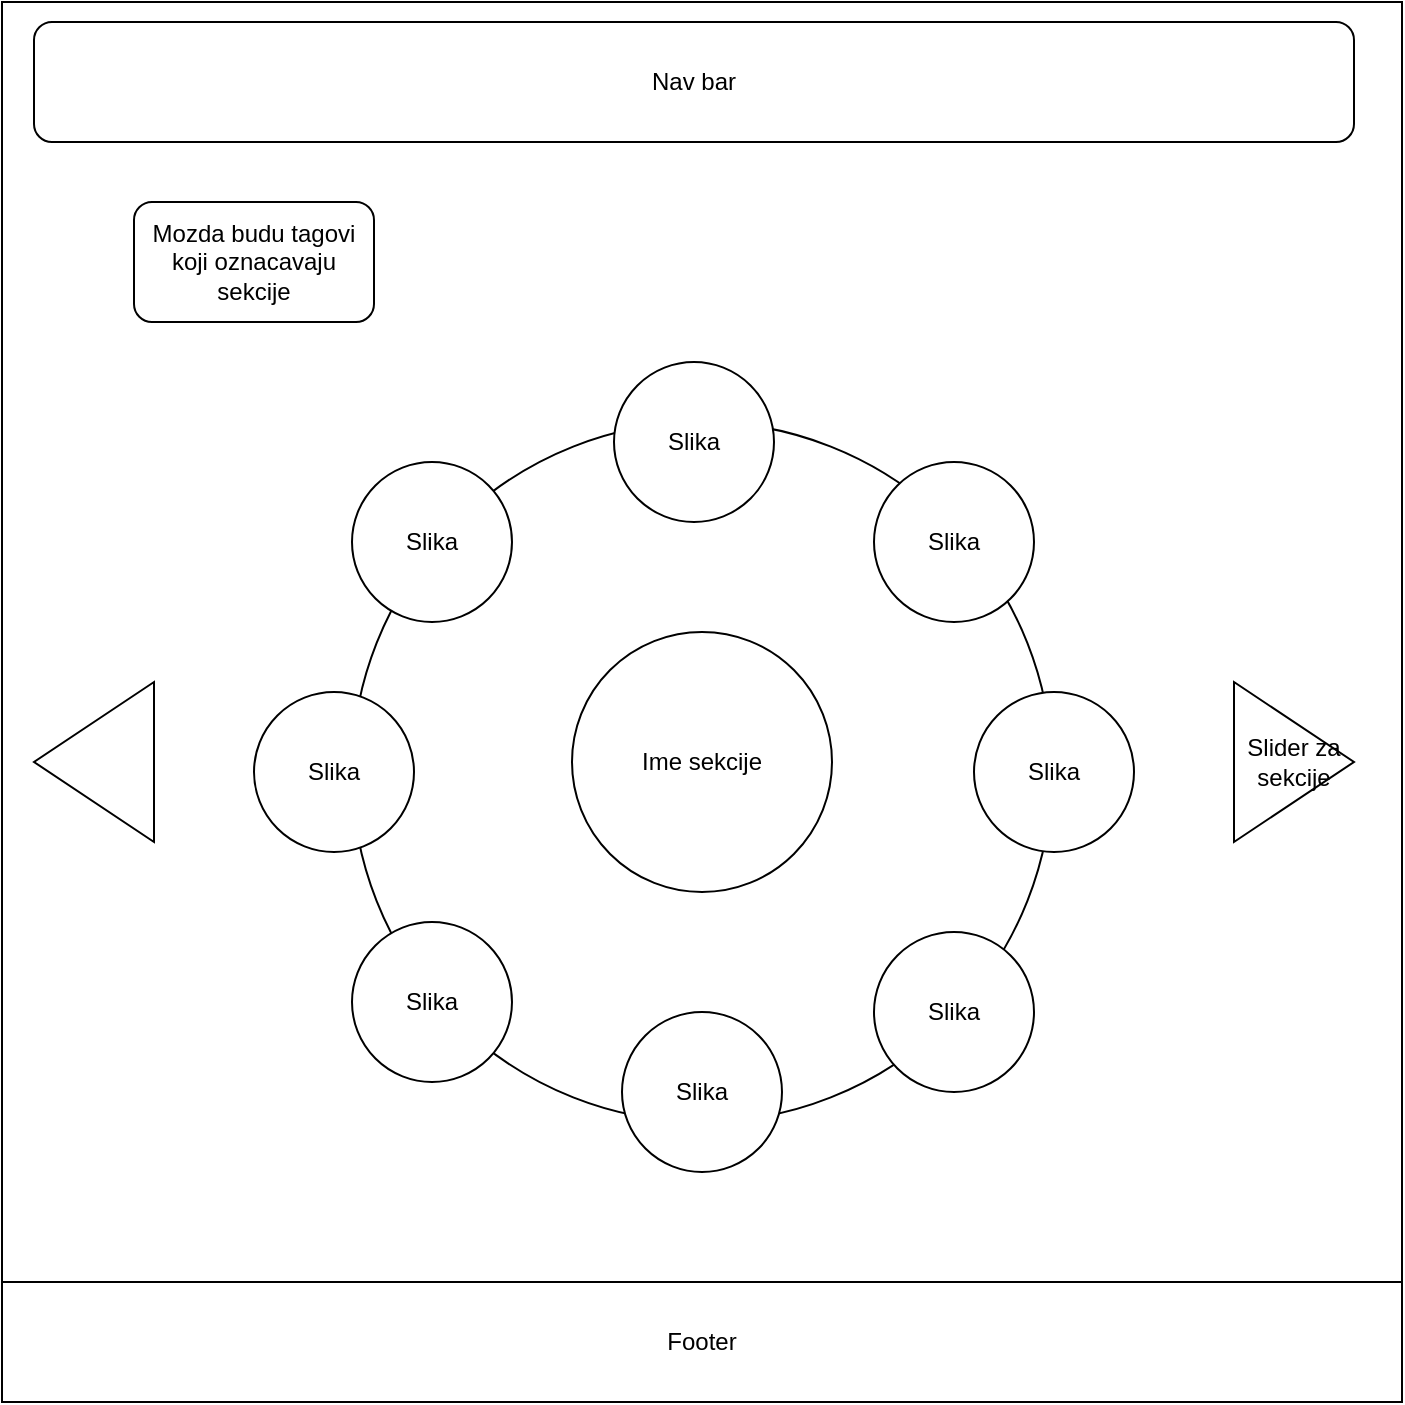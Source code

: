 <mxfile version="13.0.5" type="device"><diagram id="yS5a2tHJoH2WrzV-9Vzv" name="Page-1"><mxGraphModel dx="1038" dy="548" grid="1" gridSize="10" guides="1" tooltips="1" connect="1" arrows="1" fold="1" page="1" pageScale="1" pageWidth="827" pageHeight="1169" math="0" shadow="0"><root><mxCell id="0"/><mxCell id="1" parent="0"/><mxCell id="9aagwksPxrbkpp9LTIOz-1" value="" style="whiteSpace=wrap;html=1;aspect=fixed;" vertex="1" parent="1"><mxGeometry x="64" y="80" width="700" height="700" as="geometry"/></mxCell><mxCell id="9aagwksPxrbkpp9LTIOz-16" value="" style="ellipse;whiteSpace=wrap;html=1;aspect=fixed;" vertex="1" parent="1"><mxGeometry x="239" y="290" width="350" height="350" as="geometry"/></mxCell><mxCell id="9aagwksPxrbkpp9LTIOz-15" value="&lt;span&gt;Slika&lt;/span&gt;" style="ellipse;whiteSpace=wrap;html=1;aspect=fixed;" vertex="1" parent="1"><mxGeometry x="239" y="540" width="80" height="80" as="geometry"/></mxCell><mxCell id="9aagwksPxrbkpp9LTIOz-2" value="Nav bar" style="rounded=1;whiteSpace=wrap;html=1;" vertex="1" parent="1"><mxGeometry x="80" y="90" width="660" height="60" as="geometry"/></mxCell><mxCell id="9aagwksPxrbkpp9LTIOz-3" value="Footer" style="rounded=0;whiteSpace=wrap;html=1;" vertex="1" parent="1"><mxGeometry x="64" y="720" width="700" height="60" as="geometry"/></mxCell><mxCell id="9aagwksPxrbkpp9LTIOz-4" value="Ime sekcije" style="ellipse;whiteSpace=wrap;html=1;aspect=fixed;" vertex="1" parent="1"><mxGeometry x="349" y="395" width="130" height="130" as="geometry"/></mxCell><mxCell id="9aagwksPxrbkpp9LTIOz-12" value="Slider za sekcije" style="triangle;whiteSpace=wrap;html=1;" vertex="1" parent="1"><mxGeometry x="680" y="420" width="60" height="80" as="geometry"/></mxCell><mxCell id="9aagwksPxrbkpp9LTIOz-14" value="" style="triangle;whiteSpace=wrap;html=1;rotation=-180;" vertex="1" parent="1"><mxGeometry x="80" y="420" width="60" height="80" as="geometry"/></mxCell><mxCell id="9aagwksPxrbkpp9LTIOz-17" value="&lt;span&gt;Slika&lt;/span&gt;" style="ellipse;whiteSpace=wrap;html=1;aspect=fixed;" vertex="1" parent="1"><mxGeometry x="374" y="585" width="80" height="80" as="geometry"/></mxCell><mxCell id="9aagwksPxrbkpp9LTIOz-18" value="&lt;span&gt;Slika&lt;/span&gt;" style="ellipse;whiteSpace=wrap;html=1;aspect=fixed;" vertex="1" parent="1"><mxGeometry x="500" y="545" width="80" height="80" as="geometry"/></mxCell><mxCell id="9aagwksPxrbkpp9LTIOz-19" value="&lt;span&gt;Slika&lt;/span&gt;" style="ellipse;whiteSpace=wrap;html=1;aspect=fixed;" vertex="1" parent="1"><mxGeometry x="550" y="425" width="80" height="80" as="geometry"/></mxCell><mxCell id="9aagwksPxrbkpp9LTIOz-20" value="&lt;span&gt;Slika&lt;/span&gt;" style="ellipse;whiteSpace=wrap;html=1;aspect=fixed;" vertex="1" parent="1"><mxGeometry x="500" y="310" width="80" height="80" as="geometry"/></mxCell><mxCell id="9aagwksPxrbkpp9LTIOz-21" value="Slika" style="ellipse;whiteSpace=wrap;html=1;aspect=fixed;" vertex="1" parent="1"><mxGeometry x="370" y="260" width="80" height="80" as="geometry"/></mxCell><mxCell id="9aagwksPxrbkpp9LTIOz-22" value="&lt;span&gt;Slika&lt;/span&gt;" style="ellipse;whiteSpace=wrap;html=1;aspect=fixed;" vertex="1" parent="1"><mxGeometry x="190" y="425" width="80" height="80" as="geometry"/></mxCell><mxCell id="9aagwksPxrbkpp9LTIOz-23" value="&lt;span&gt;Slika&lt;/span&gt;" style="ellipse;whiteSpace=wrap;html=1;aspect=fixed;" vertex="1" parent="1"><mxGeometry x="239" y="310" width="80" height="80" as="geometry"/></mxCell><mxCell id="9aagwksPxrbkpp9LTIOz-24" value="Mozda budu tagovi koji oznacavaju sekcije" style="rounded=1;whiteSpace=wrap;html=1;" vertex="1" parent="1"><mxGeometry x="130" y="180" width="120" height="60" as="geometry"/></mxCell></root></mxGraphModel></diagram></mxfile>